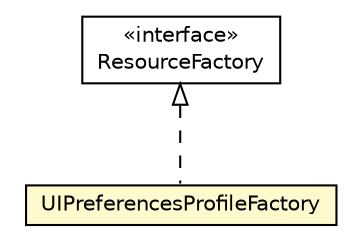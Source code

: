#!/usr/local/bin/dot
#
# Class diagram 
# Generated by UMLGraph version R5_6-24-gf6e263 (http://www.umlgraph.org/)
#

digraph G {
	edge [fontname="Helvetica",fontsize=10,labelfontname="Helvetica",labelfontsize=10];
	node [fontname="Helvetica",fontsize=10,shape=plaintext];
	nodesep=0.25;
	ranksep=0.5;
	// org.universAAL.middleware.rdf.ResourceFactory
	c8257659 [label=<<table title="org.universAAL.middleware.rdf.ResourceFactory" border="0" cellborder="1" cellspacing="0" cellpadding="2" port="p" href="../middleware/rdf/ResourceFactory.html">
		<tr><td><table border="0" cellspacing="0" cellpadding="1">
<tr><td align="center" balign="center"> &#171;interface&#187; </td></tr>
<tr><td align="center" balign="center"> ResourceFactory </td></tr>
		</table></td></tr>
		</table>>, URL="../middleware/rdf/ResourceFactory.html", fontname="Helvetica", fontcolor="black", fontsize=10.0];
	// org.universAAL.ontology.UIPreferencesProfileFactory
	c8258129 [label=<<table title="org.universAAL.ontology.UIPreferencesProfileFactory" border="0" cellborder="1" cellspacing="0" cellpadding="2" port="p" bgcolor="lemonChiffon" href="./UIPreferencesProfileFactory.html">
		<tr><td><table border="0" cellspacing="0" cellpadding="1">
<tr><td align="center" balign="center"> UIPreferencesProfileFactory </td></tr>
		</table></td></tr>
		</table>>, URL="./UIPreferencesProfileFactory.html", fontname="Helvetica", fontcolor="black", fontsize=10.0];
	//org.universAAL.ontology.UIPreferencesProfileFactory implements org.universAAL.middleware.rdf.ResourceFactory
	c8257659:p -> c8258129:p [dir=back,arrowtail=empty,style=dashed];
}

